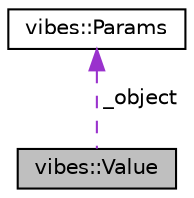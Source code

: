 digraph "vibes::Value"
{
 // LATEX_PDF_SIZE
  edge [fontname="Helvetica",fontsize="10",labelfontname="Helvetica",labelfontsize="10"];
  node [fontname="Helvetica",fontsize="10",shape=record];
  Node1 [label="vibes::Value",height=0.2,width=0.4,color="black", fillcolor="grey75", style="filled", fontcolor="black",tooltip=" "];
  Node2 -> Node1 [dir="back",color="darkorchid3",fontsize="10",style="dashed",label=" _object" ,fontname="Helvetica"];
  Node2 [label="vibes::Params",height=0.2,width=0.4,color="black", fillcolor="white", style="filled",URL="$classvibes_1_1_params.html",tooltip=" "];
}

